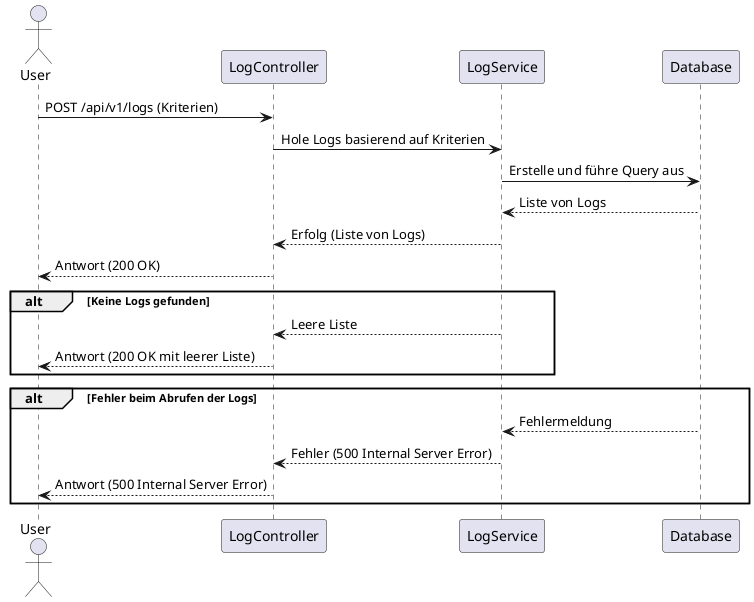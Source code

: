 @startuml
skinparam Shadowing false
skinparam maxMessageSize 300  

actor User
participant LogController
participant LogService
participant Database

User -> LogController: POST /api/v1/logs (Kriterien)
LogController -> LogService: Hole Logs basierend auf Kriterien
LogService -> Database: Erstelle und führe Query aus
Database --> LogService: Liste von Logs
LogService --> LogController: Erfolg (Liste von Logs)
LogController --> User: Antwort (200 OK)

alt Keine Logs gefunden
    LogService --> LogController: Leere Liste
    LogController --> User: Antwort (200 OK mit leerer Liste)
end

alt Fehler beim Abrufen der Logs
    Database --> LogService: Fehlermeldung
    LogService --> LogController: Fehler (500 Internal Server Error)
    LogController --> User: Antwort (500 Internal Server Error)
end
@enduml